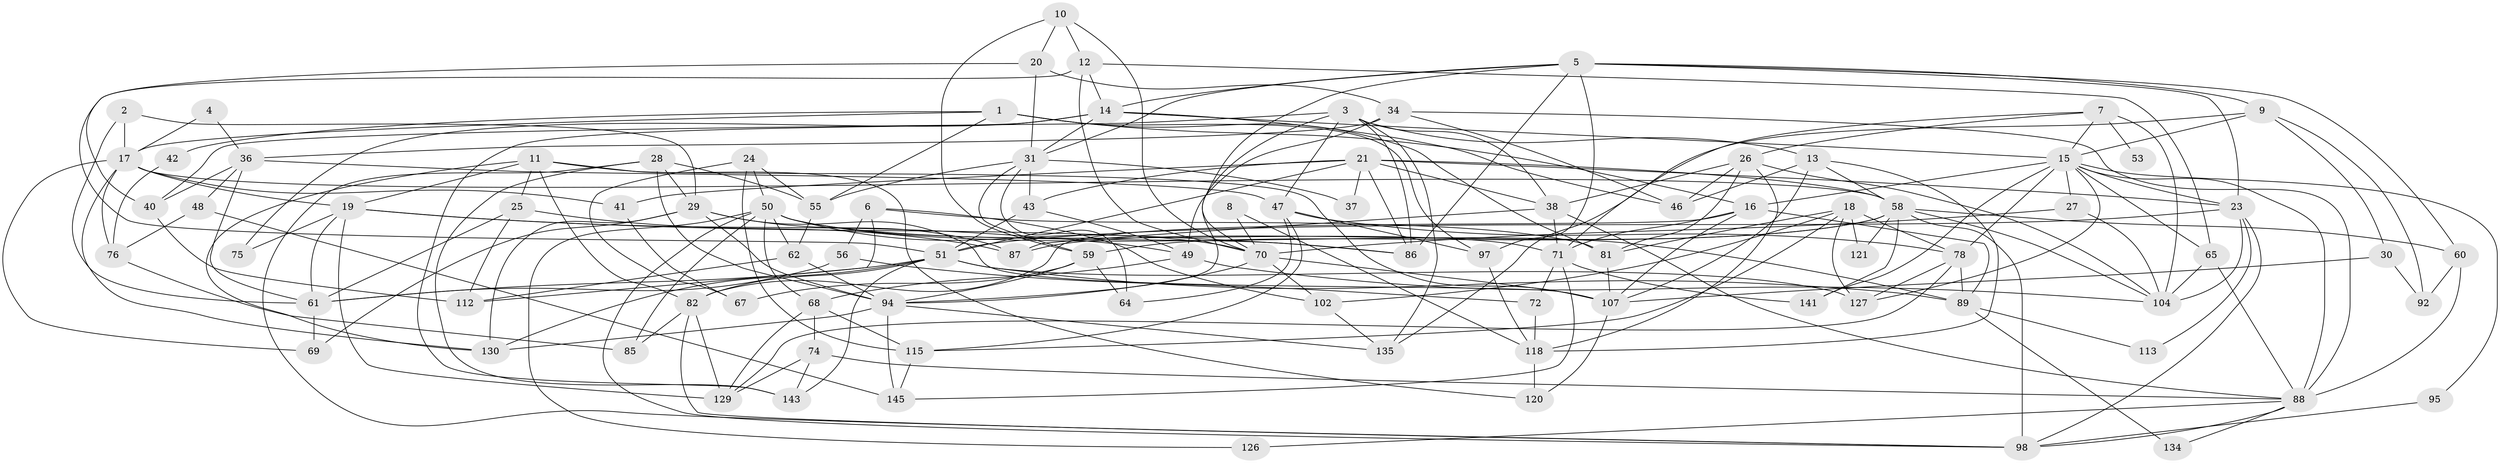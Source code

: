 // original degree distribution, {4: 0.296551724137931, 3: 0.2689655172413793, 5: 0.1793103448275862, 2: 0.12413793103448276, 7: 0.034482758620689655, 6: 0.07586206896551724, 8: 0.020689655172413793}
// Generated by graph-tools (version 1.1) at 2025/11/02/27/25 16:11:21]
// undirected, 94 vertices, 234 edges
graph export_dot {
graph [start="1"]
  node [color=gray90,style=filled];
  1 [super="+63"];
  2;
  3 [super="+101"];
  4;
  5 [super="+54"];
  6 [super="+57"];
  7 [super="+137"];
  8;
  9 [super="+44"];
  10;
  11 [super="+22"];
  12 [super="+139"];
  13 [super="+114"];
  14 [super="+110"];
  15 [super="+91"];
  16 [super="+106"];
  17 [super="+39"];
  18 [super="+117"];
  19 [super="+45"];
  20 [super="+35"];
  21 [super="+33"];
  23 [super="+83"];
  24;
  25 [super="+32"];
  26 [super="+66"];
  27;
  28 [super="+133"];
  29 [super="+105"];
  30;
  31 [super="+100"];
  34 [super="+52"];
  36 [super="+73"];
  37;
  38 [super="+142"];
  40;
  41 [super="+144"];
  42;
  43 [super="+138"];
  46;
  47 [super="+125"];
  48;
  49;
  50 [super="+109"];
  51 [super="+131"];
  53;
  55 [super="+93"];
  56;
  58 [super="+132"];
  59 [super="+90"];
  60;
  61 [super="+119"];
  62;
  64;
  65;
  67;
  68 [super="+79"];
  69;
  70 [super="+77"];
  71 [super="+84"];
  72;
  74 [super="+99"];
  75;
  76 [super="+108"];
  78 [super="+80"];
  81;
  82 [super="+96"];
  85;
  86 [super="+116"];
  87;
  88 [super="+103"];
  89 [super="+124"];
  92;
  94 [super="+128"];
  95;
  97;
  98 [super="+122"];
  102;
  104 [super="+136"];
  107 [super="+111"];
  112;
  113;
  115;
  118 [super="+123"];
  120;
  121;
  126;
  127;
  129;
  130 [super="+140"];
  134;
  135;
  141;
  143;
  145;
  1 -- 16 [weight=2];
  1 -- 42;
  1 -- 17;
  1 -- 81;
  1 -- 97;
  1 -- 55;
  2 -- 29;
  2 -- 17;
  2 -- 61;
  3 -- 40;
  3 -- 38;
  3 -- 94;
  3 -- 135;
  3 -- 86;
  3 -- 47;
  3 -- 13;
  4 -- 17;
  4 -- 36;
  5 -- 14;
  5 -- 60;
  5 -- 70;
  5 -- 97;
  5 -- 86;
  5 -- 23;
  5 -- 9;
  5 -- 31;
  6 -- 81;
  6 -- 102;
  6 -- 56;
  6 -- 112;
  7 -- 71;
  7 -- 15;
  7 -- 53 [weight=2];
  7 -- 104;
  7 -- 26;
  8 -- 70;
  8 -- 118;
  9 -- 30;
  9 -- 92;
  9 -- 135;
  9 -- 15;
  10 -- 59;
  10 -- 20;
  10 -- 12;
  10 -- 70;
  11 -- 120;
  11 -- 82;
  11 -- 107 [weight=2];
  11 -- 19;
  11 -- 25 [weight=2];
  11 -- 130;
  12 -- 65;
  12 -- 51;
  12 -- 70;
  12 -- 14;
  13 -- 46;
  13 -- 118;
  13 -- 107;
  13 -- 58;
  14 -- 75;
  14 -- 46;
  14 -- 143;
  14 -- 31;
  14 -- 15;
  15 -- 27;
  15 -- 88;
  15 -- 141;
  15 -- 78;
  15 -- 23;
  15 -- 16;
  15 -- 65;
  15 -- 95;
  15 -- 127;
  16 -- 71 [weight=2];
  16 -- 107;
  16 -- 82;
  16 -- 89;
  17 -- 130;
  17 -- 69;
  17 -- 41;
  17 -- 19;
  17 -- 58;
  17 -- 76;
  18 -- 102;
  18 -- 81;
  18 -- 115;
  18 -- 127;
  18 -- 121;
  18 -- 78;
  19 -- 49;
  19 -- 75;
  19 -- 129;
  19 -- 86;
  19 -- 61;
  20 -- 40;
  20 -- 34;
  20 -- 31;
  21 -- 51;
  21 -- 43;
  21 -- 37;
  21 -- 38;
  21 -- 86;
  21 -- 58;
  21 -- 23;
  21 -- 41;
  23 -- 51;
  23 -- 104;
  23 -- 113;
  23 -- 98;
  24 -- 115;
  24 -- 50;
  24 -- 67;
  24 -- 55;
  25 -- 112;
  25 -- 87;
  25 -- 61;
  26 -- 104;
  26 -- 81;
  26 -- 38;
  26 -- 46;
  26 -- 118;
  27 -- 70;
  27 -- 104;
  28 -- 143;
  28 -- 98;
  28 -- 29;
  28 -- 94;
  28 -- 55;
  29 -- 69;
  29 -- 94;
  29 -- 87;
  29 -- 107;
  29 -- 130;
  30 -- 92;
  30 -- 107;
  31 -- 64;
  31 -- 37;
  31 -- 59;
  31 -- 55;
  31 -- 43;
  34 -- 46;
  34 -- 36;
  34 -- 88;
  34 -- 49;
  36 -- 48;
  36 -- 40;
  36 -- 47;
  36 -- 61;
  38 -- 87;
  38 -- 88;
  38 -- 71;
  40 -- 112;
  41 -- 67;
  42 -- 76;
  43 -- 49;
  43 -- 51;
  47 -- 115;
  47 -- 64;
  47 -- 97;
  47 -- 78;
  48 -- 145;
  48 -- 76;
  49 -- 68;
  49 -- 104;
  50 -- 98;
  50 -- 71;
  50 -- 68;
  50 -- 85;
  50 -- 70;
  50 -- 126;
  50 -- 62;
  50 -- 86;
  50 -- 89;
  51 -- 61;
  51 -- 143;
  51 -- 130;
  51 -- 82;
  51 -- 89;
  51 -- 127;
  55 -- 62;
  56 -- 72;
  56 -- 61;
  58 -- 60;
  58 -- 141;
  58 -- 87;
  58 -- 121;
  58 -- 59;
  58 -- 104;
  58 -- 98;
  59 -- 64;
  59 -- 67;
  59 -- 94;
  60 -- 92;
  60 -- 88;
  61 -- 69;
  62 -- 112;
  62 -- 94;
  65 -- 88;
  65 -- 104;
  68 -- 74;
  68 -- 129;
  68 -- 115;
  70 -- 102;
  70 -- 94;
  70 -- 107;
  71 -- 141;
  71 -- 72;
  71 -- 145;
  72 -- 118;
  74 -- 143;
  74 -- 88;
  74 -- 129;
  76 -- 85;
  78 -- 89;
  78 -- 129;
  78 -- 127;
  81 -- 107;
  82 -- 85;
  82 -- 129;
  82 -- 98;
  88 -- 126;
  88 -- 134;
  88 -- 98;
  89 -- 113;
  89 -- 134;
  94 -- 130;
  94 -- 145;
  94 -- 135;
  95 -- 98;
  97 -- 118;
  102 -- 135;
  107 -- 120;
  115 -- 145;
  118 -- 120;
}
